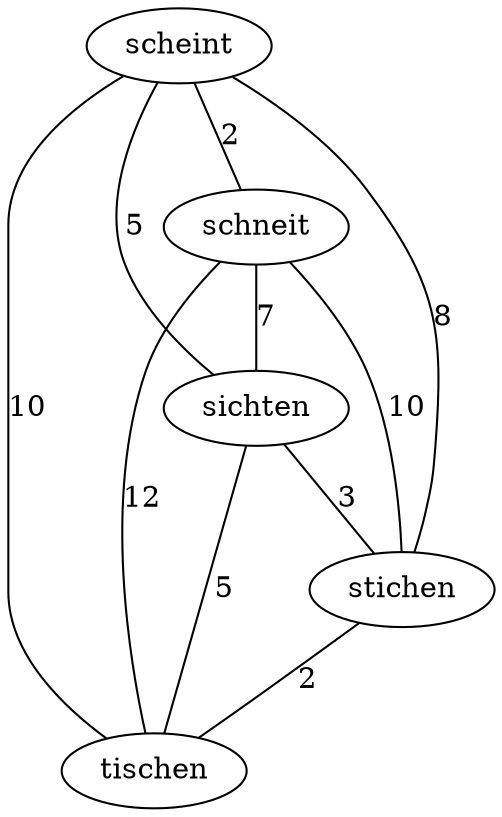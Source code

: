 graph {
	scheint -- schneit [ label="2" ];
	scheint -- sichten [ label="5" ];
	scheint -- stichen [ label="8" ];
	scheint -- tischen [ label="10" ];
	schneit -- sichten [ label="7" ];
	schneit -- stichen [ label="10" ];
	schneit -- tischen [ label="12" ];
	sichten -- stichen [ label="3" ];
	sichten -- tischen [ label="5" ];
	stichen -- tischen [ label="2" ];
}